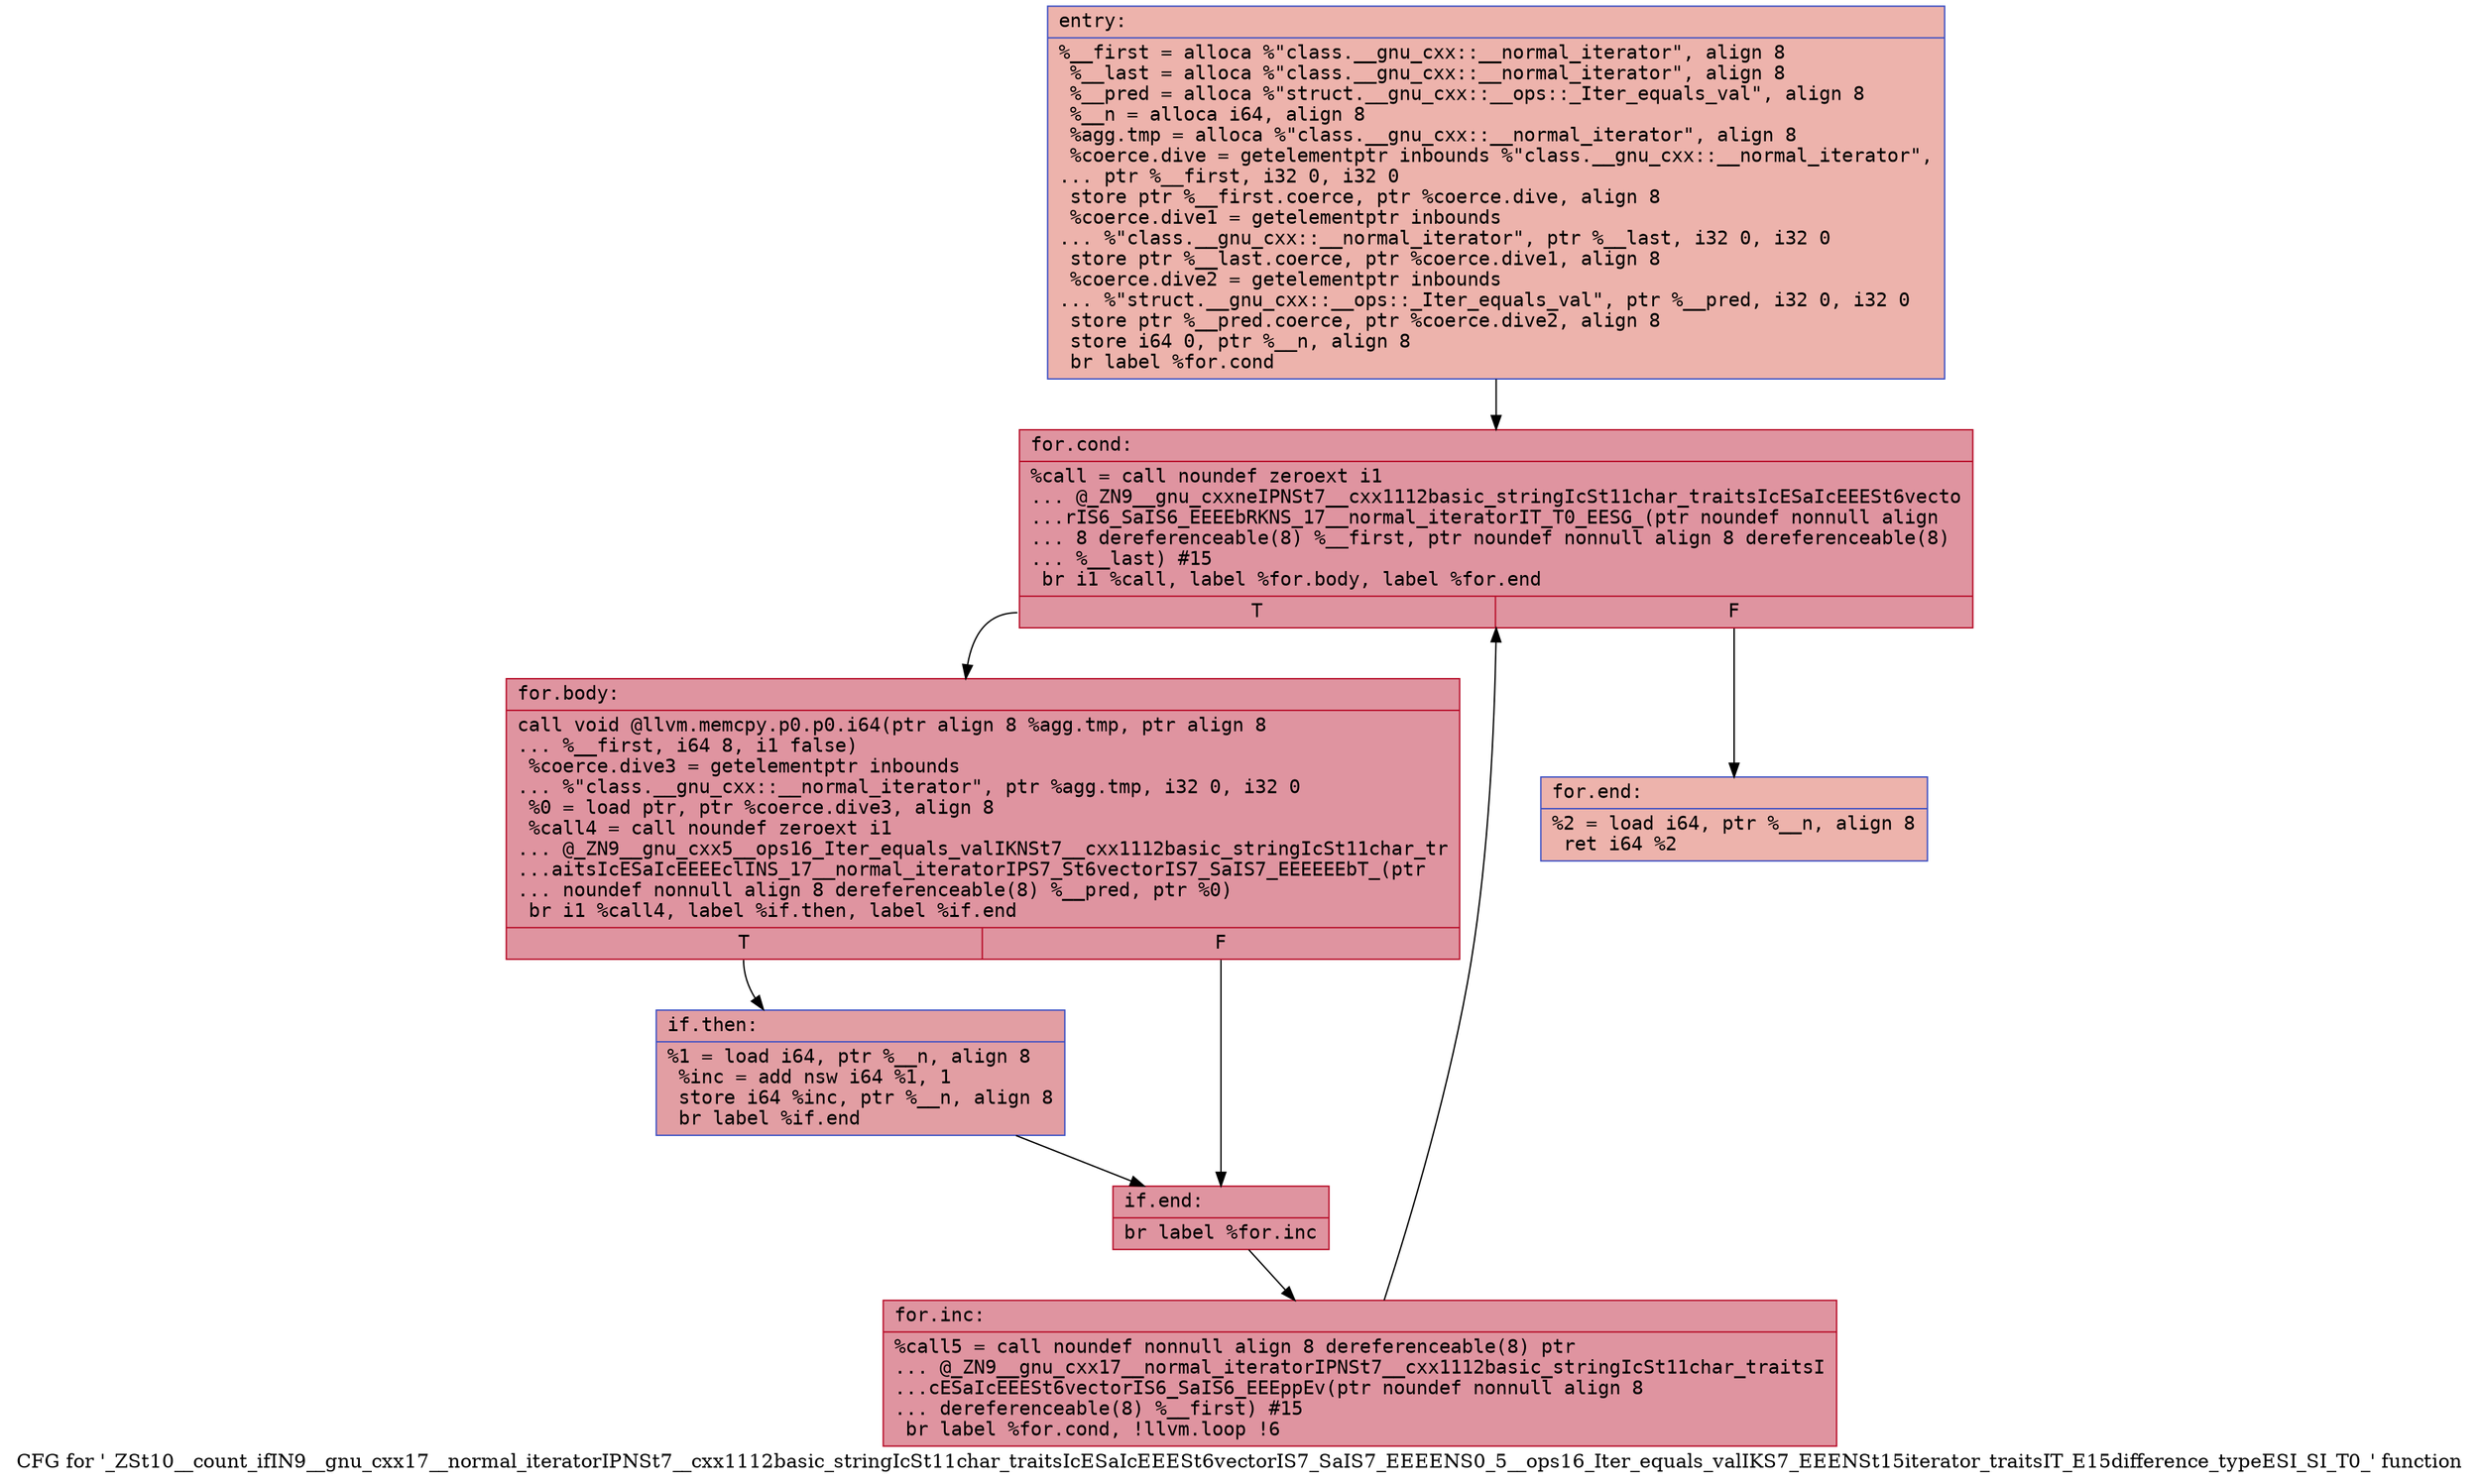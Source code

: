 digraph "CFG for '_ZSt10__count_ifIN9__gnu_cxx17__normal_iteratorIPNSt7__cxx1112basic_stringIcSt11char_traitsIcESaIcEEESt6vectorIS7_SaIS7_EEEENS0_5__ops16_Iter_equals_valIKS7_EEENSt15iterator_traitsIT_E15difference_typeESI_SI_T0_' function" {
	label="CFG for '_ZSt10__count_ifIN9__gnu_cxx17__normal_iteratorIPNSt7__cxx1112basic_stringIcSt11char_traitsIcESaIcEEESt6vectorIS7_SaIS7_EEEENS0_5__ops16_Iter_equals_valIKS7_EEENSt15iterator_traitsIT_E15difference_typeESI_SI_T0_' function";

	Node0x557e2aff9550 [shape=record,color="#3d50c3ff", style=filled, fillcolor="#d6524470" fontname="Courier",label="{entry:\l|  %__first = alloca %\"class.__gnu_cxx::__normal_iterator\", align 8\l  %__last = alloca %\"class.__gnu_cxx::__normal_iterator\", align 8\l  %__pred = alloca %\"struct.__gnu_cxx::__ops::_Iter_equals_val\", align 8\l  %__n = alloca i64, align 8\l  %agg.tmp = alloca %\"class.__gnu_cxx::__normal_iterator\", align 8\l  %coerce.dive = getelementptr inbounds %\"class.__gnu_cxx::__normal_iterator\",\l... ptr %__first, i32 0, i32 0\l  store ptr %__first.coerce, ptr %coerce.dive, align 8\l  %coerce.dive1 = getelementptr inbounds\l... %\"class.__gnu_cxx::__normal_iterator\", ptr %__last, i32 0, i32 0\l  store ptr %__last.coerce, ptr %coerce.dive1, align 8\l  %coerce.dive2 = getelementptr inbounds\l... %\"struct.__gnu_cxx::__ops::_Iter_equals_val\", ptr %__pred, i32 0, i32 0\l  store ptr %__pred.coerce, ptr %coerce.dive2, align 8\l  store i64 0, ptr %__n, align 8\l  br label %for.cond\l}"];
	Node0x557e2aff9550 -> Node0x557e2aff9cc0[tooltip="entry -> for.cond\nProbability 100.00%" ];
	Node0x557e2aff9cc0 [shape=record,color="#b70d28ff", style=filled, fillcolor="#b70d2870" fontname="Courier",label="{for.cond:\l|  %call = call noundef zeroext i1\l... @_ZN9__gnu_cxxneIPNSt7__cxx1112basic_stringIcSt11char_traitsIcESaIcEEESt6vecto\l...rIS6_SaIS6_EEEEbRKNS_17__normal_iteratorIT_T0_EESG_(ptr noundef nonnull align\l... 8 dereferenceable(8) %__first, ptr noundef nonnull align 8 dereferenceable(8)\l... %__last) #15\l  br i1 %call, label %for.body, label %for.end\l|{<s0>T|<s1>F}}"];
	Node0x557e2aff9cc0:s0 -> Node0x557e2affa170[tooltip="for.cond -> for.body\nProbability 96.88%" ];
	Node0x557e2aff9cc0:s1 -> Node0x557e2affa1f0[tooltip="for.cond -> for.end\nProbability 3.12%" ];
	Node0x557e2affa170 [shape=record,color="#b70d28ff", style=filled, fillcolor="#b70d2870" fontname="Courier",label="{for.body:\l|  call void @llvm.memcpy.p0.p0.i64(ptr align 8 %agg.tmp, ptr align 8\l... %__first, i64 8, i1 false)\l  %coerce.dive3 = getelementptr inbounds\l... %\"class.__gnu_cxx::__normal_iterator\", ptr %agg.tmp, i32 0, i32 0\l  %0 = load ptr, ptr %coerce.dive3, align 8\l  %call4 = call noundef zeroext i1\l... @_ZN9__gnu_cxx5__ops16_Iter_equals_valIKNSt7__cxx1112basic_stringIcSt11char_tr\l...aitsIcESaIcEEEEclINS_17__normal_iteratorIPS7_St6vectorIS7_SaIS7_EEEEEEbT_(ptr\l... noundef nonnull align 8 dereferenceable(8) %__pred, ptr %0)\l  br i1 %call4, label %if.then, label %if.end\l|{<s0>T|<s1>F}}"];
	Node0x557e2affa170:s0 -> Node0x557e2affa840[tooltip="for.body -> if.then\nProbability 50.00%" ];
	Node0x557e2affa170:s1 -> Node0x557e2affa890[tooltip="for.body -> if.end\nProbability 50.00%" ];
	Node0x557e2affa840 [shape=record,color="#3d50c3ff", style=filled, fillcolor="#be242e70" fontname="Courier",label="{if.then:\l|  %1 = load i64, ptr %__n, align 8\l  %inc = add nsw i64 %1, 1\l  store i64 %inc, ptr %__n, align 8\l  br label %if.end\l}"];
	Node0x557e2affa840 -> Node0x557e2affa890[tooltip="if.then -> if.end\nProbability 100.00%" ];
	Node0x557e2affa890 [shape=record,color="#b70d28ff", style=filled, fillcolor="#b70d2870" fontname="Courier",label="{if.end:\l|  br label %for.inc\l}"];
	Node0x557e2affa890 -> Node0x557e2affaa50[tooltip="if.end -> for.inc\nProbability 100.00%" ];
	Node0x557e2affaa50 [shape=record,color="#b70d28ff", style=filled, fillcolor="#b70d2870" fontname="Courier",label="{for.inc:\l|  %call5 = call noundef nonnull align 8 dereferenceable(8) ptr\l... @_ZN9__gnu_cxx17__normal_iteratorIPNSt7__cxx1112basic_stringIcSt11char_traitsI\l...cESaIcEEESt6vectorIS6_SaIS6_EEEppEv(ptr noundef nonnull align 8\l... dereferenceable(8) %__first) #15\l  br label %for.cond, !llvm.loop !6\l}"];
	Node0x557e2affaa50 -> Node0x557e2aff9cc0[tooltip="for.inc -> for.cond\nProbability 100.00%" ];
	Node0x557e2affa1f0 [shape=record,color="#3d50c3ff", style=filled, fillcolor="#d6524470" fontname="Courier",label="{for.end:\l|  %2 = load i64, ptr %__n, align 8\l  ret i64 %2\l}"];
}
